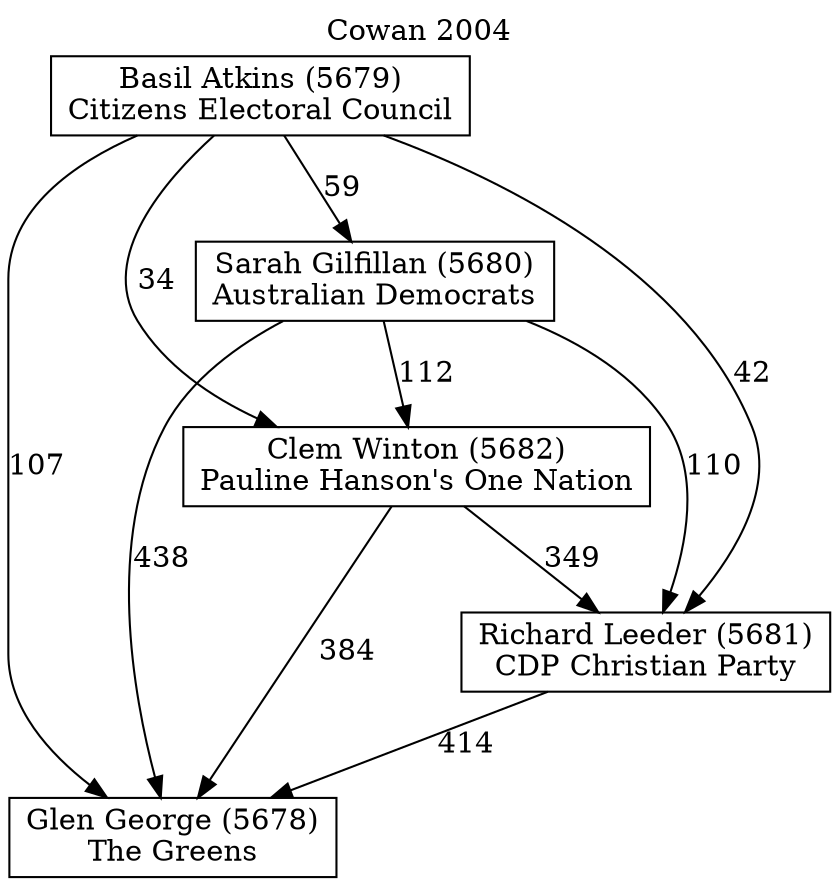 // House preference flow
digraph "Glen George (5678)_Cowan_2004" {
	graph [label="Cowan 2004" labelloc=t mclimit=10]
	node [shape=box]
	"Basil Atkins (5679)" [label="Basil Atkins (5679)
Citizens Electoral Council"]
	"Clem Winton (5682)" [label="Clem Winton (5682)
Pauline Hanson's One Nation"]
	"Glen George (5678)" [label="Glen George (5678)
The Greens"]
	"Richard Leeder (5681)" [label="Richard Leeder (5681)
CDP Christian Party"]
	"Sarah Gilfillan (5680)" [label="Sarah Gilfillan (5680)
Australian Democrats"]
	"Basil Atkins (5679)" -> "Clem Winton (5682)" [label=34]
	"Basil Atkins (5679)" -> "Glen George (5678)" [label=107]
	"Basil Atkins (5679)" -> "Richard Leeder (5681)" [label=42]
	"Basil Atkins (5679)" -> "Sarah Gilfillan (5680)" [label=59]
	"Clem Winton (5682)" -> "Glen George (5678)" [label=384]
	"Clem Winton (5682)" -> "Richard Leeder (5681)" [label=349]
	"Richard Leeder (5681)" -> "Glen George (5678)" [label=414]
	"Sarah Gilfillan (5680)" -> "Clem Winton (5682)" [label=112]
	"Sarah Gilfillan (5680)" -> "Glen George (5678)" [label=438]
	"Sarah Gilfillan (5680)" -> "Richard Leeder (5681)" [label=110]
}
